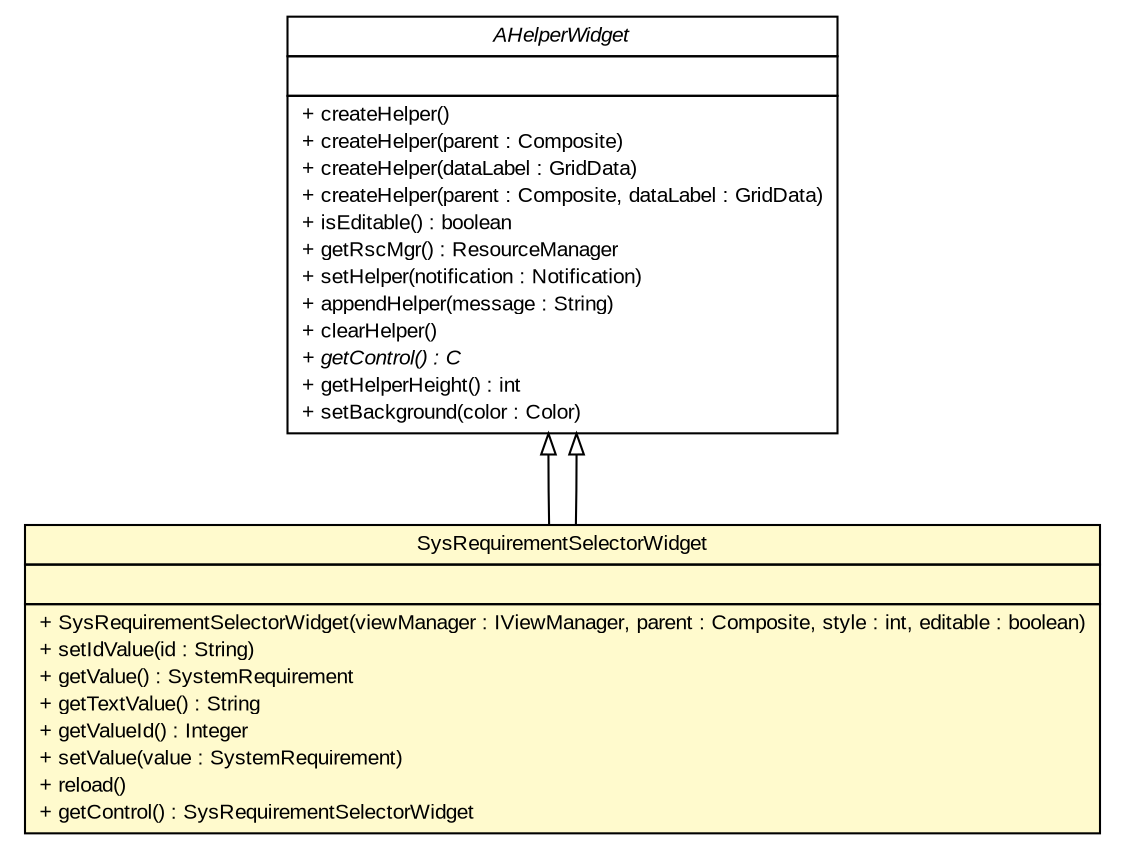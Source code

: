 #!/usr/local/bin/dot
#
# Class diagram 
# Generated by UMLGraph version R5_6-24-gf6e263 (http://www.umlgraph.org/)
#

digraph G {
	edge [fontname="arial",fontsize=10,labelfontname="arial",labelfontsize=10];
	node [fontname="arial",fontsize=10,shape=plaintext];
	nodesep=0.25;
	ranksep=0.5;
	// gov.sandia.cf.parts.widgets.AHelperWidget
	c389203 [label=<<table title="gov.sandia.cf.parts.widgets.AHelperWidget" border="0" cellborder="1" cellspacing="0" cellpadding="2" port="p" href="./AHelperWidget.html">
		<tr><td><table border="0" cellspacing="0" cellpadding="1">
<tr><td align="center" balign="center"><font face="arial italic"> AHelperWidget </font></td></tr>
		</table></td></tr>
		<tr><td><table border="0" cellspacing="0" cellpadding="1">
<tr><td align="left" balign="left">  </td></tr>
		</table></td></tr>
		<tr><td><table border="0" cellspacing="0" cellpadding="1">
<tr><td align="left" balign="left"> + createHelper() </td></tr>
<tr><td align="left" balign="left"> + createHelper(parent : Composite) </td></tr>
<tr><td align="left" balign="left"> + createHelper(dataLabel : GridData) </td></tr>
<tr><td align="left" balign="left"> + createHelper(parent : Composite, dataLabel : GridData) </td></tr>
<tr><td align="left" balign="left"> + isEditable() : boolean </td></tr>
<tr><td align="left" balign="left"> + getRscMgr() : ResourceManager </td></tr>
<tr><td align="left" balign="left"> + setHelper(notification : Notification) </td></tr>
<tr><td align="left" balign="left"> + appendHelper(message : String) </td></tr>
<tr><td align="left" balign="left"> + clearHelper() </td></tr>
<tr><td align="left" balign="left"><font face="arial italic" point-size="10.0"> + getControl() : C </font></td></tr>
<tr><td align="left" balign="left"> + getHelperHeight() : int </td></tr>
<tr><td align="left" balign="left"> + setBackground(color : Color) </td></tr>
		</table></td></tr>
		</table>>, URL="./AHelperWidget.html", fontname="arial", fontcolor="black", fontsize=10.0];
	// gov.sandia.cf.parts.widgets.SysRequirementSelectorWidget
	c389237 [label=<<table title="gov.sandia.cf.parts.widgets.SysRequirementSelectorWidget" border="0" cellborder="1" cellspacing="0" cellpadding="2" port="p" bgcolor="lemonChiffon" href="./SysRequirementSelectorWidget.html">
		<tr><td><table border="0" cellspacing="0" cellpadding="1">
<tr><td align="center" balign="center"> SysRequirementSelectorWidget </td></tr>
		</table></td></tr>
		<tr><td><table border="0" cellspacing="0" cellpadding="1">
<tr><td align="left" balign="left">  </td></tr>
		</table></td></tr>
		<tr><td><table border="0" cellspacing="0" cellpadding="1">
<tr><td align="left" balign="left"> + SysRequirementSelectorWidget(viewManager : IViewManager, parent : Composite, style : int, editable : boolean) </td></tr>
<tr><td align="left" balign="left"> + setIdValue(id : String) </td></tr>
<tr><td align="left" balign="left"> + getValue() : SystemRequirement </td></tr>
<tr><td align="left" balign="left"> + getTextValue() : String </td></tr>
<tr><td align="left" balign="left"> + getValueId() : Integer </td></tr>
<tr><td align="left" balign="left"> + setValue(value : SystemRequirement) </td></tr>
<tr><td align="left" balign="left"> + reload() </td></tr>
<tr><td align="left" balign="left"> + getControl() : SysRequirementSelectorWidget </td></tr>
		</table></td></tr>
		</table>>, URL="./SysRequirementSelectorWidget.html", fontname="arial", fontcolor="black", fontsize=10.0];
	//gov.sandia.cf.parts.widgets.SysRequirementSelectorWidget extends gov.sandia.cf.parts.widgets.AHelperWidget
	c389203:p -> c389237:p [dir=back,arrowtail=empty];
	//gov.sandia.cf.parts.widgets.SysRequirementSelectorWidget extends gov.sandia.cf.parts.widgets.AHelperWidget
	c389203:p -> c389237:p [dir=back,arrowtail=empty];
}

